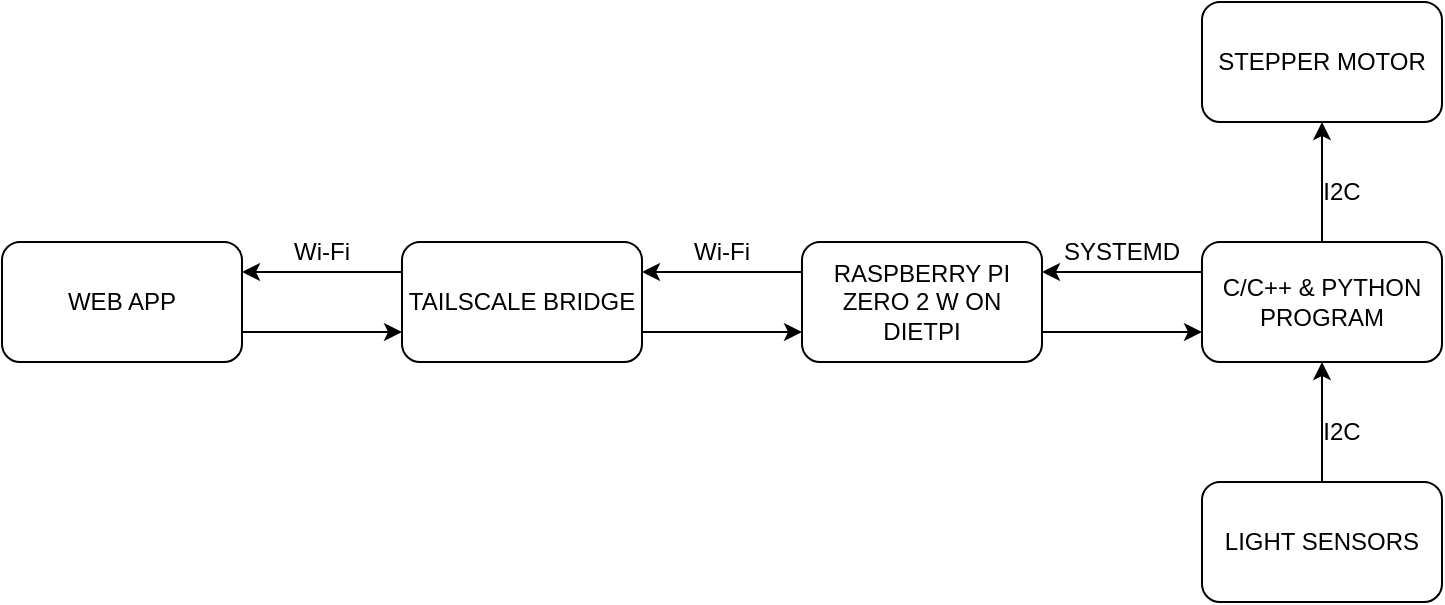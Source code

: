 <mxfile version="28.2.4">
  <diagram name="Page-1" id="c2j5alkYennZf4JXrffb">
    <mxGraphModel dx="807" dy="467" grid="1" gridSize="10" guides="1" tooltips="1" connect="1" arrows="1" fold="1" page="1" pageScale="1" pageWidth="1400" pageHeight="850" math="0" shadow="0">
      <root>
        <mxCell id="0" />
        <mxCell id="1" parent="0" />
        <mxCell id="bPNC1vmQqjACYEUyeoW2-6" style="edgeStyle=orthogonalEdgeStyle;rounded=0;orthogonalLoop=1;jettySize=auto;html=1;exitX=1;exitY=0.75;exitDx=0;exitDy=0;entryX=0;entryY=0.75;entryDx=0;entryDy=0;" edge="1" parent="1" source="bPNC1vmQqjACYEUyeoW2-1" target="bPNC1vmQqjACYEUyeoW2-4">
          <mxGeometry relative="1" as="geometry" />
        </mxCell>
        <mxCell id="bPNC1vmQqjACYEUyeoW2-1" value="WEB APP" style="rounded=1;whiteSpace=wrap;html=1;" vertex="1" parent="1">
          <mxGeometry x="40" y="170" width="120" height="60" as="geometry" />
        </mxCell>
        <mxCell id="bPNC1vmQqjACYEUyeoW2-7" style="edgeStyle=orthogonalEdgeStyle;rounded=0;orthogonalLoop=1;jettySize=auto;html=1;exitX=0;exitY=0.25;exitDx=0;exitDy=0;entryX=1;entryY=0.25;entryDx=0;entryDy=0;" edge="1" parent="1" source="bPNC1vmQqjACYEUyeoW2-4" target="bPNC1vmQqjACYEUyeoW2-1">
          <mxGeometry relative="1" as="geometry" />
        </mxCell>
        <mxCell id="bPNC1vmQqjACYEUyeoW2-10" style="edgeStyle=orthogonalEdgeStyle;rounded=0;orthogonalLoop=1;jettySize=auto;html=1;exitX=1;exitY=0.75;exitDx=0;exitDy=0;entryX=0;entryY=0.75;entryDx=0;entryDy=0;" edge="1" parent="1" source="bPNC1vmQqjACYEUyeoW2-4" target="bPNC1vmQqjACYEUyeoW2-9">
          <mxGeometry relative="1" as="geometry" />
        </mxCell>
        <mxCell id="bPNC1vmQqjACYEUyeoW2-4" value="TAILSCALE BRIDGE" style="rounded=1;whiteSpace=wrap;html=1;" vertex="1" parent="1">
          <mxGeometry x="240" y="170" width="120" height="60" as="geometry" />
        </mxCell>
        <mxCell id="bPNC1vmQqjACYEUyeoW2-11" style="edgeStyle=orthogonalEdgeStyle;rounded=0;orthogonalLoop=1;jettySize=auto;html=1;exitX=0;exitY=0.25;exitDx=0;exitDy=0;entryX=1;entryY=0.25;entryDx=0;entryDy=0;" edge="1" parent="1" source="bPNC1vmQqjACYEUyeoW2-9" target="bPNC1vmQqjACYEUyeoW2-4">
          <mxGeometry relative="1" as="geometry" />
        </mxCell>
        <mxCell id="bPNC1vmQqjACYEUyeoW2-15" style="edgeStyle=orthogonalEdgeStyle;rounded=0;orthogonalLoop=1;jettySize=auto;html=1;exitX=1;exitY=0.75;exitDx=0;exitDy=0;entryX=0;entryY=0.75;entryDx=0;entryDy=0;" edge="1" parent="1" source="bPNC1vmQqjACYEUyeoW2-9" target="bPNC1vmQqjACYEUyeoW2-12">
          <mxGeometry relative="1" as="geometry" />
        </mxCell>
        <mxCell id="bPNC1vmQqjACYEUyeoW2-9" value="RASPBERRY PI ZERO 2 W ON DIETPI" style="rounded=1;whiteSpace=wrap;html=1;" vertex="1" parent="1">
          <mxGeometry x="440" y="170" width="120" height="60" as="geometry" />
        </mxCell>
        <mxCell id="bPNC1vmQqjACYEUyeoW2-16" style="edgeStyle=orthogonalEdgeStyle;rounded=0;orthogonalLoop=1;jettySize=auto;html=1;exitX=0;exitY=0.25;exitDx=0;exitDy=0;entryX=1;entryY=0.25;entryDx=0;entryDy=0;" edge="1" parent="1" source="bPNC1vmQqjACYEUyeoW2-12" target="bPNC1vmQqjACYEUyeoW2-9">
          <mxGeometry relative="1" as="geometry" />
        </mxCell>
        <mxCell id="bPNC1vmQqjACYEUyeoW2-21" style="edgeStyle=orthogonalEdgeStyle;rounded=0;orthogonalLoop=1;jettySize=auto;html=1;exitX=0.5;exitY=0;exitDx=0;exitDy=0;entryX=0.5;entryY=1;entryDx=0;entryDy=0;" edge="1" parent="1" source="bPNC1vmQqjACYEUyeoW2-12" target="bPNC1vmQqjACYEUyeoW2-14">
          <mxGeometry relative="1" as="geometry" />
        </mxCell>
        <mxCell id="bPNC1vmQqjACYEUyeoW2-12" value="C/C++ &amp;amp; PYTHON PROGRAM" style="rounded=1;whiteSpace=wrap;html=1;" vertex="1" parent="1">
          <mxGeometry x="640" y="170" width="120" height="60" as="geometry" />
        </mxCell>
        <mxCell id="bPNC1vmQqjACYEUyeoW2-20" style="edgeStyle=orthogonalEdgeStyle;rounded=0;orthogonalLoop=1;jettySize=auto;html=1;exitX=0.5;exitY=0;exitDx=0;exitDy=0;entryX=0.5;entryY=1;entryDx=0;entryDy=0;" edge="1" parent="1" source="bPNC1vmQqjACYEUyeoW2-13" target="bPNC1vmQqjACYEUyeoW2-12">
          <mxGeometry relative="1" as="geometry" />
        </mxCell>
        <mxCell id="bPNC1vmQqjACYEUyeoW2-13" value="LIGHT SENSORS" style="rounded=1;whiteSpace=wrap;html=1;" vertex="1" parent="1">
          <mxGeometry x="640" y="290" width="120" height="60" as="geometry" />
        </mxCell>
        <mxCell id="bPNC1vmQqjACYEUyeoW2-14" value="STEPPER MOTOR" style="rounded=1;whiteSpace=wrap;html=1;" vertex="1" parent="1">
          <mxGeometry x="640" y="50" width="120" height="60" as="geometry" />
        </mxCell>
        <mxCell id="bPNC1vmQqjACYEUyeoW2-17" value="Wi-Fi" style="text;html=1;align=center;verticalAlign=middle;whiteSpace=wrap;rounded=0;" vertex="1" parent="1">
          <mxGeometry x="170" y="160" width="60" height="30" as="geometry" />
        </mxCell>
        <mxCell id="bPNC1vmQqjACYEUyeoW2-18" value="Wi-Fi" style="text;html=1;align=center;verticalAlign=middle;whiteSpace=wrap;rounded=0;" vertex="1" parent="1">
          <mxGeometry x="370" y="160" width="60" height="30" as="geometry" />
        </mxCell>
        <mxCell id="bPNC1vmQqjACYEUyeoW2-19" value="SYSTEMD" style="text;html=1;align=center;verticalAlign=middle;whiteSpace=wrap;rounded=0;" vertex="1" parent="1">
          <mxGeometry x="570" y="160" width="60" height="30" as="geometry" />
        </mxCell>
        <mxCell id="bPNC1vmQqjACYEUyeoW2-22" value="I2C" style="text;html=1;align=center;verticalAlign=middle;whiteSpace=wrap;rounded=0;" vertex="1" parent="1">
          <mxGeometry x="680" y="130" width="60" height="30" as="geometry" />
        </mxCell>
        <mxCell id="bPNC1vmQqjACYEUyeoW2-23" value="I2C" style="text;html=1;align=center;verticalAlign=middle;whiteSpace=wrap;rounded=0;" vertex="1" parent="1">
          <mxGeometry x="680" y="250" width="60" height="30" as="geometry" />
        </mxCell>
      </root>
    </mxGraphModel>
  </diagram>
</mxfile>
